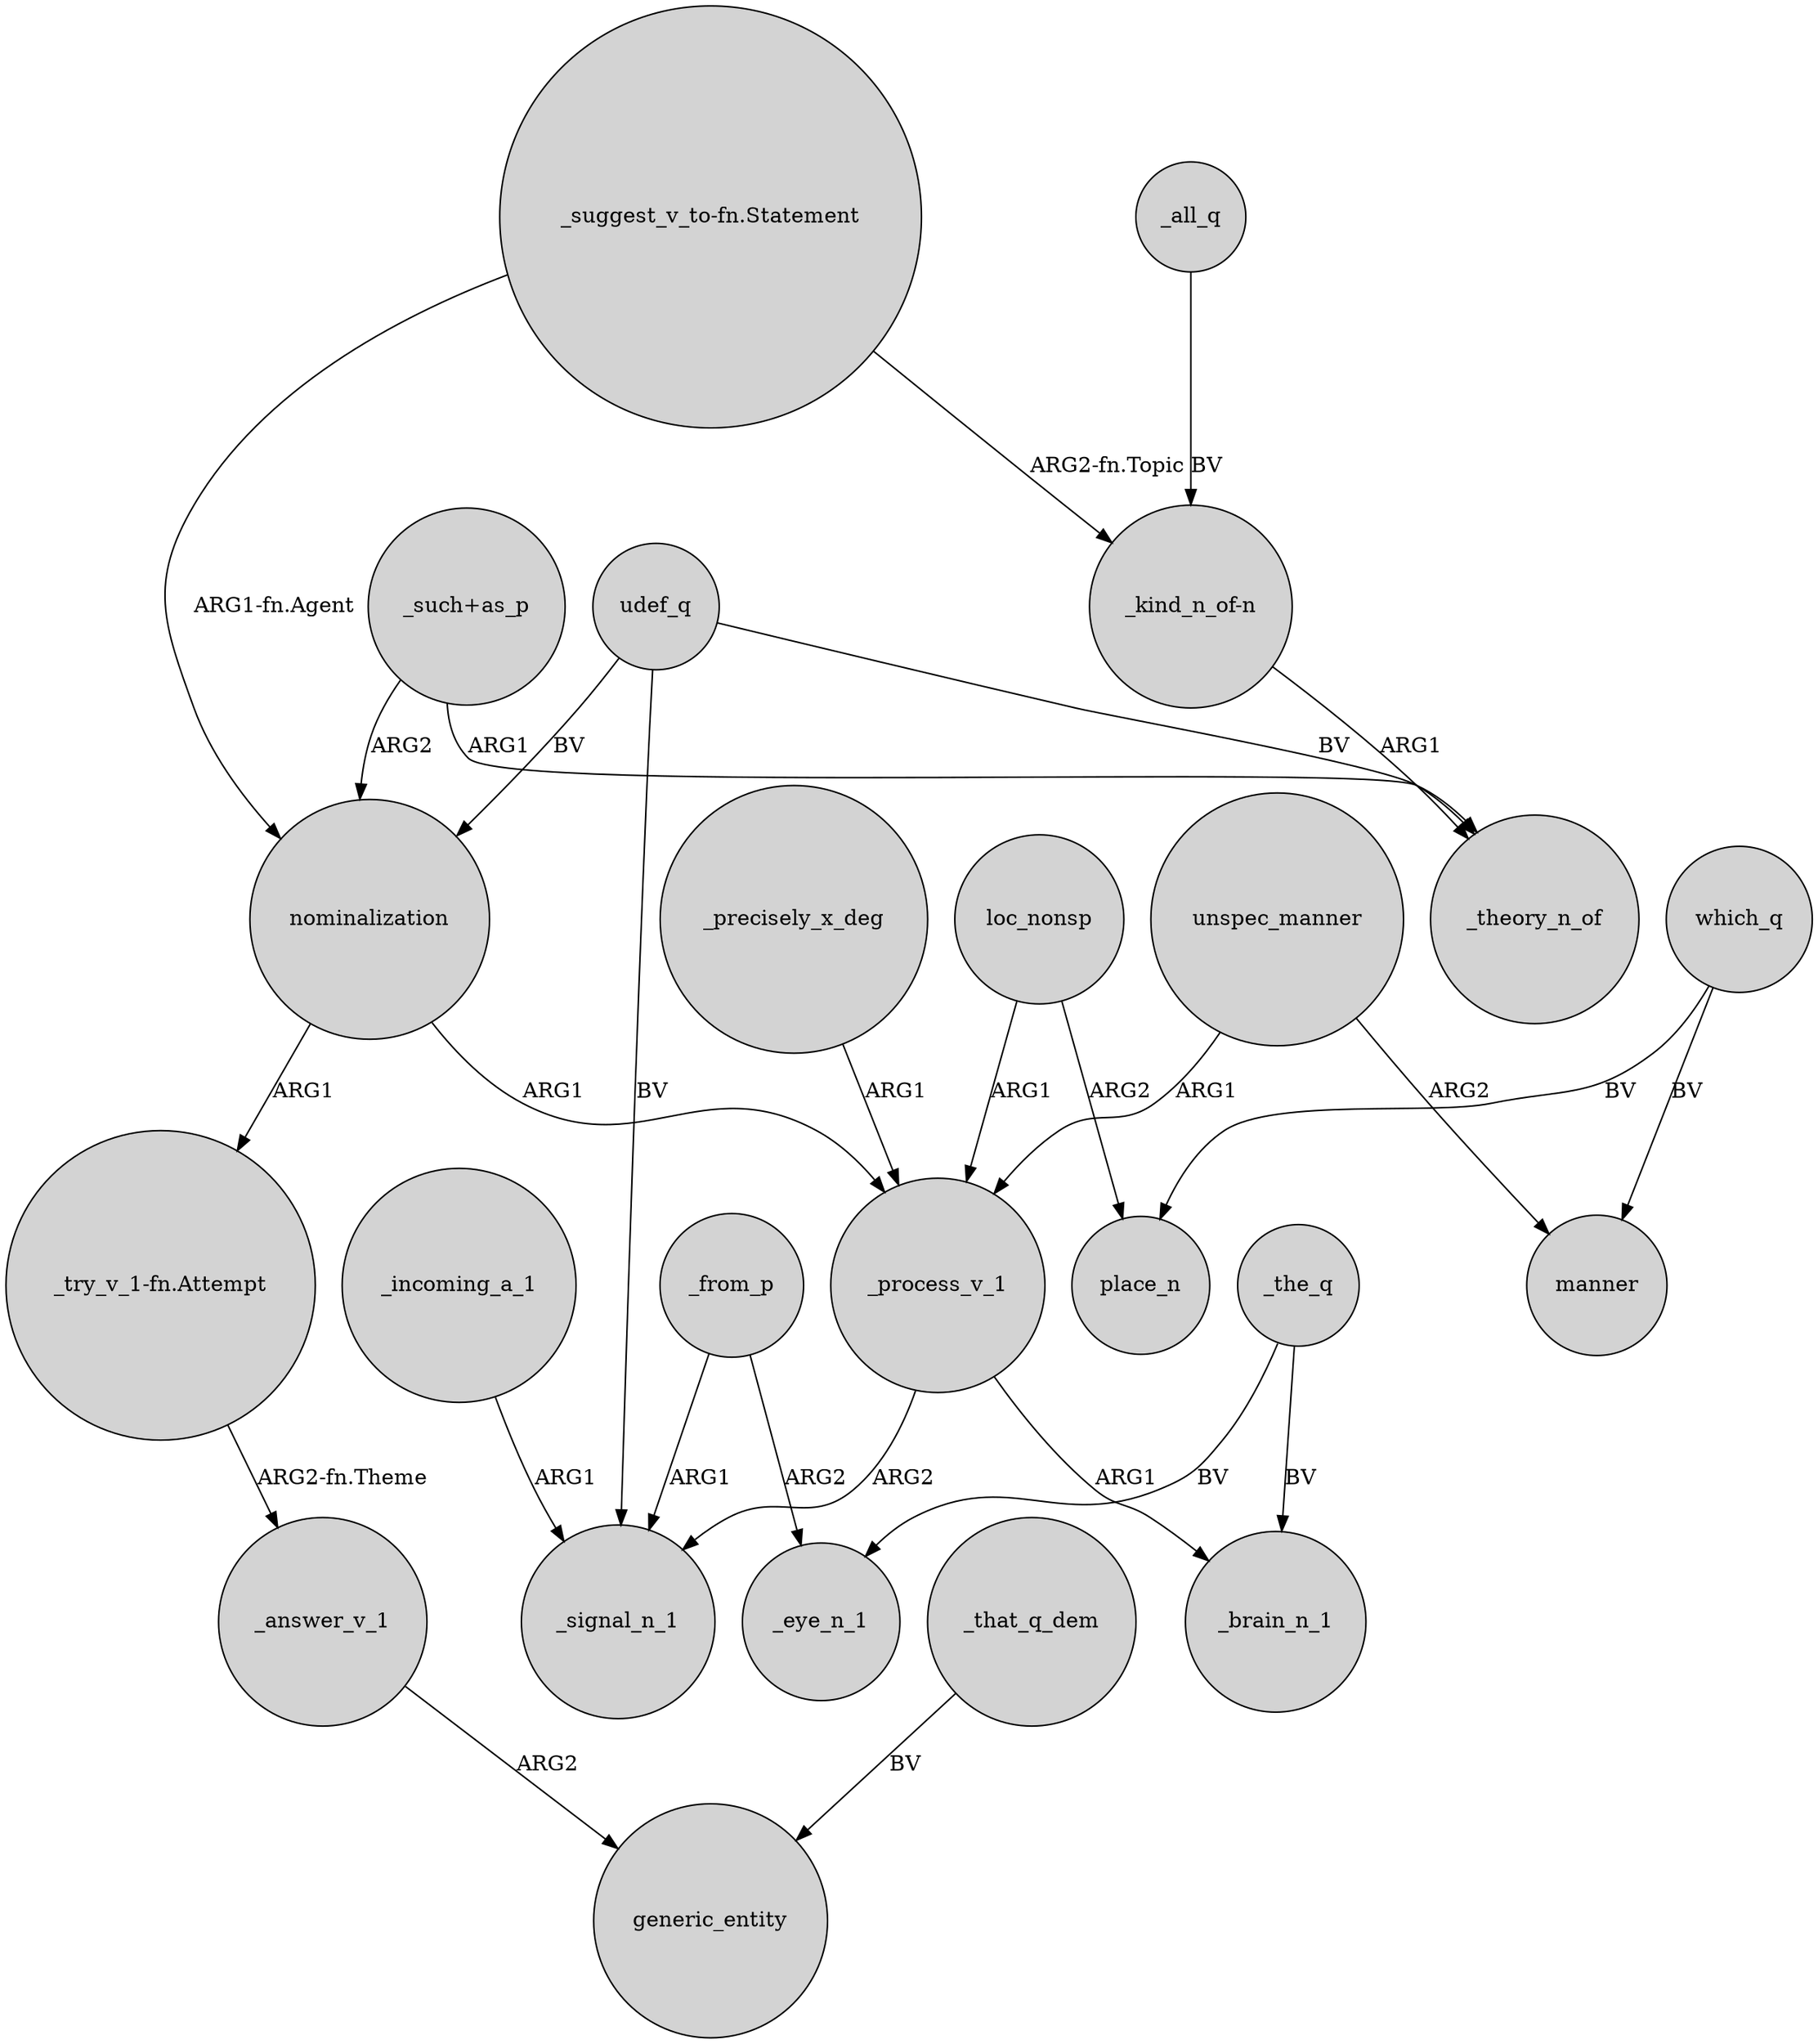 digraph {
	node [shape=circle style=filled]
	_incoming_a_1 -> _signal_n_1 [label=ARG1]
	"_such+as_p" -> nominalization [label=ARG2]
	_that_q_dem -> generic_entity [label=BV]
	unspec_manner -> _process_v_1 [label=ARG1]
	nominalization -> _process_v_1 [label=ARG1]
	_the_q -> _eye_n_1 [label=BV]
	"_suggest_v_to-fn.Statement" -> nominalization [label="ARG1-fn.Agent"]
	_the_q -> _brain_n_1 [label=BV]
	_from_p -> _signal_n_1 [label=ARG1]
	"_kind_n_of-n" -> _theory_n_of [label=ARG1]
	_all_q -> "_kind_n_of-n" [label=BV]
	which_q -> manner [label=BV]
	_precisely_x_deg -> _process_v_1 [label=ARG1]
	which_q -> place_n [label=BV]
	_process_v_1 -> _brain_n_1 [label=ARG1]
	_from_p -> _eye_n_1 [label=ARG2]
	_process_v_1 -> _signal_n_1 [label=ARG2]
	udef_q -> nominalization [label=BV]
	udef_q -> _signal_n_1 [label=BV]
	"_such+as_p" -> _theory_n_of [label=ARG1]
	loc_nonsp -> place_n [label=ARG2]
	udef_q -> _theory_n_of [label=BV]
	_answer_v_1 -> generic_entity [label=ARG2]
	nominalization -> "_try_v_1-fn.Attempt" [label=ARG1]
	loc_nonsp -> _process_v_1 [label=ARG1]
	unspec_manner -> manner [label=ARG2]
	"_try_v_1-fn.Attempt" -> _answer_v_1 [label="ARG2-fn.Theme"]
	"_suggest_v_to-fn.Statement" -> "_kind_n_of-n" [label="ARG2-fn.Topic"]
}
